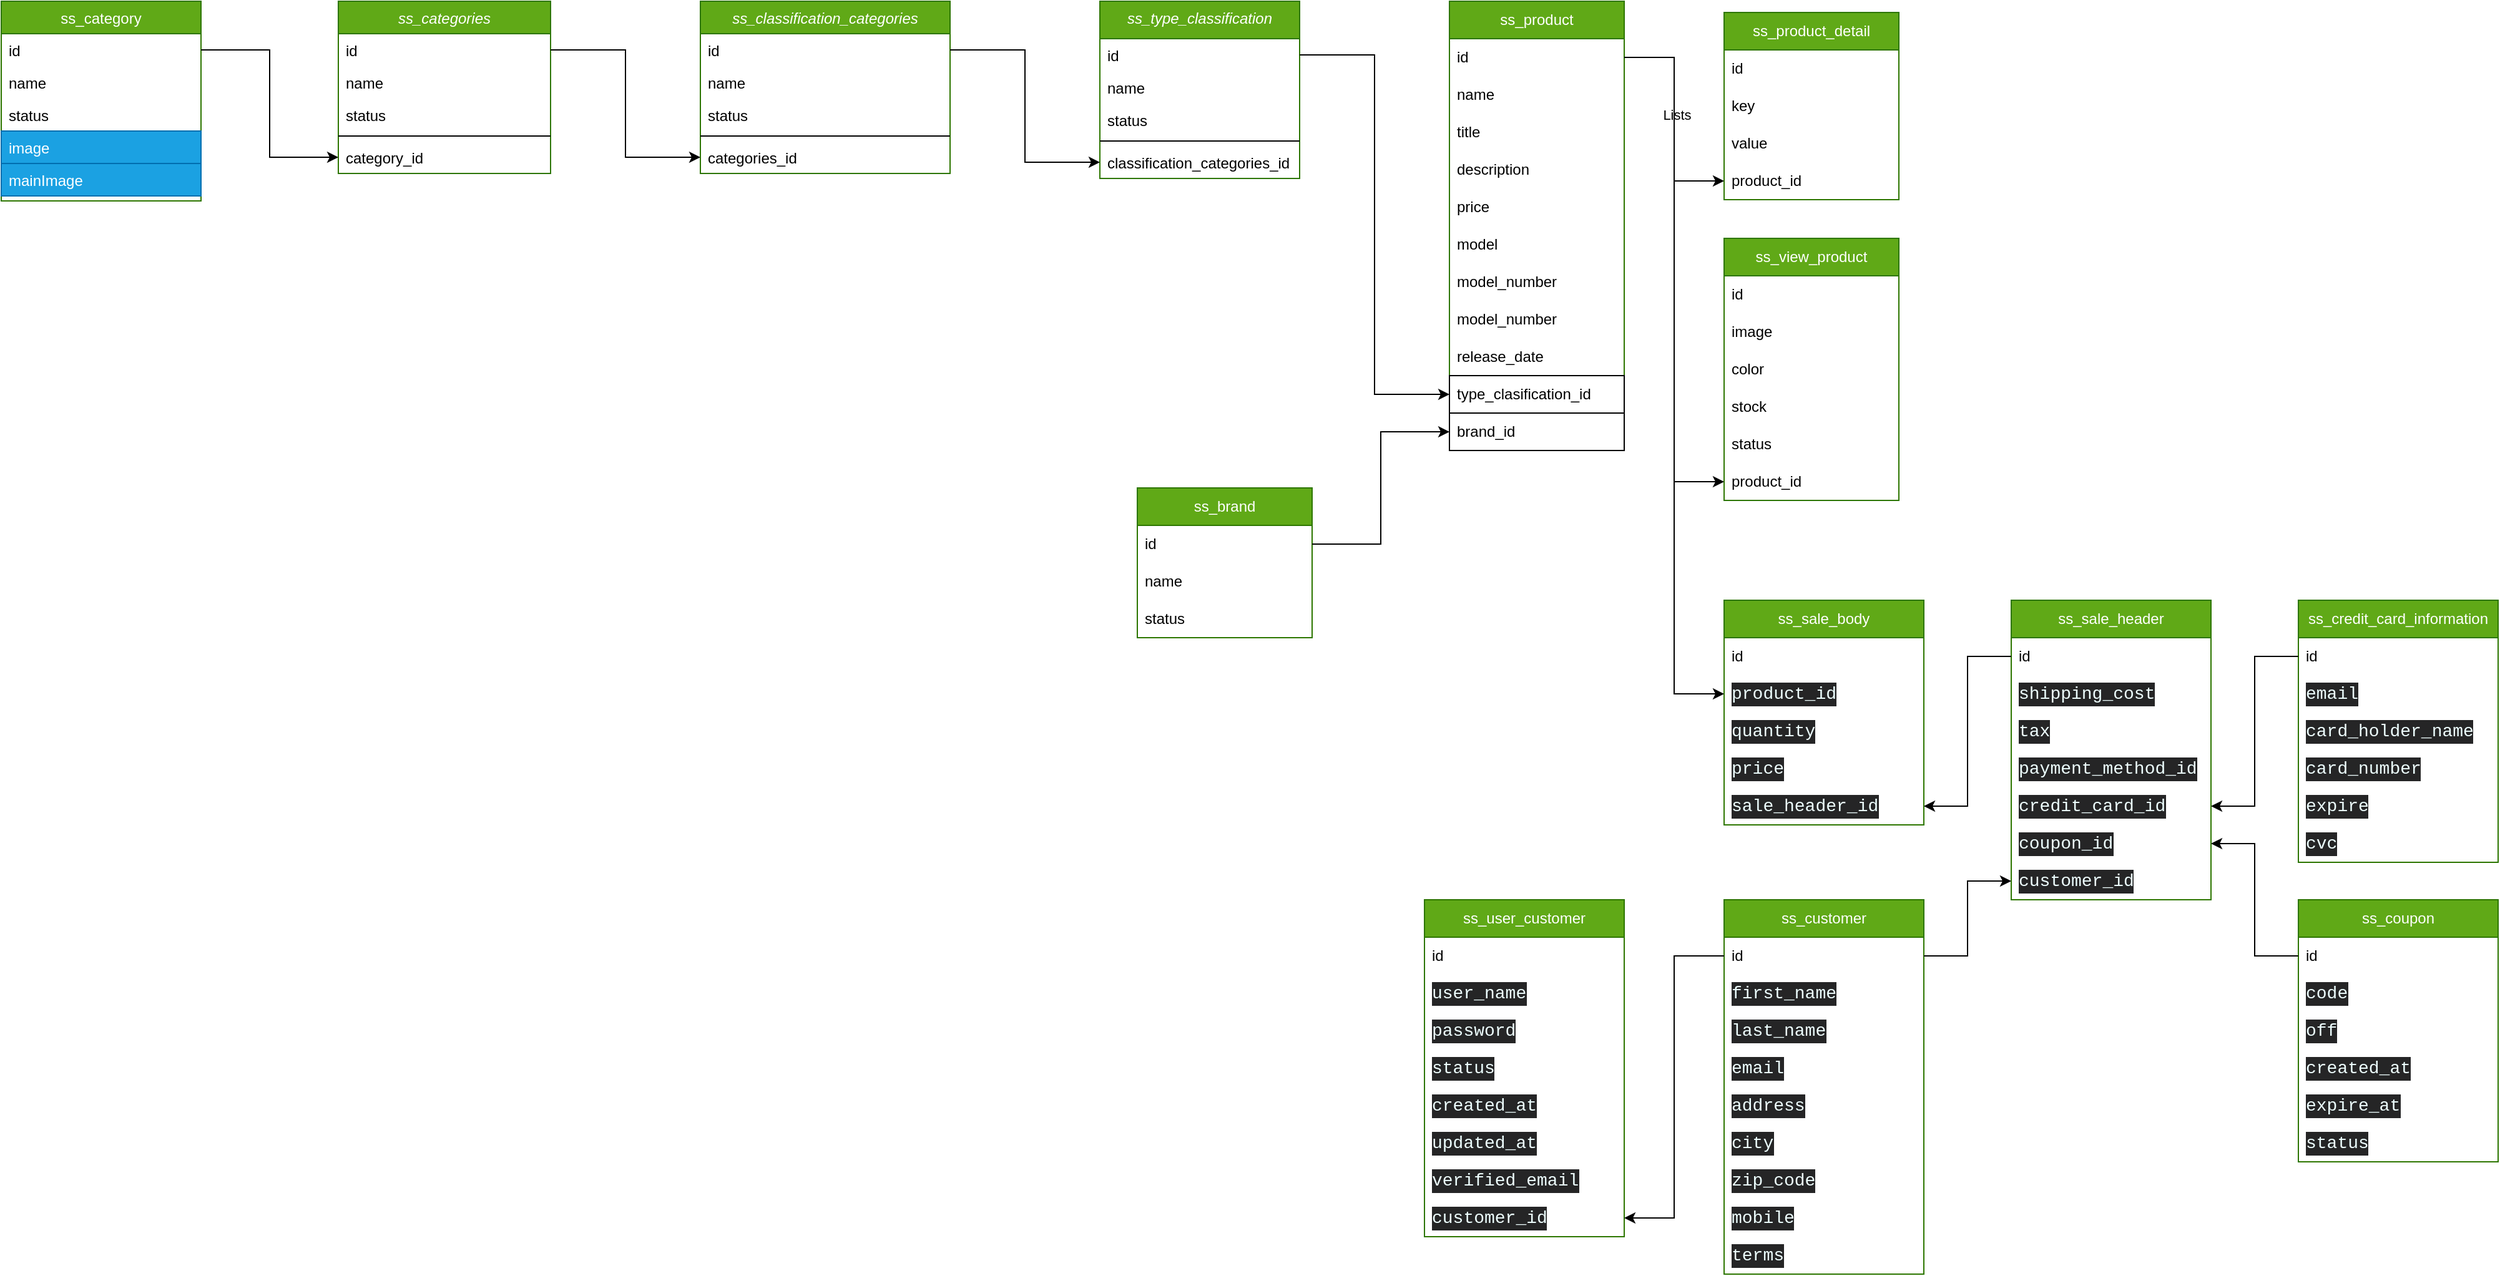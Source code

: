<mxfile version="21.5.0" type="device">
  <diagram id="C5RBs43oDa-KdzZeNtuy" name="Page-1">
    <mxGraphModel dx="1235" dy="751" grid="1" gridSize="10" guides="1" tooltips="1" connect="1" arrows="1" fold="1" page="1" pageScale="1" pageWidth="827" pageHeight="1169" math="0" shadow="0">
      <root>
        <mxCell id="WIyWlLk6GJQsqaUBKTNV-0" />
        <mxCell id="WIyWlLk6GJQsqaUBKTNV-1" parent="WIyWlLk6GJQsqaUBKTNV-0" />
        <mxCell id="zkfFHV4jXpPFQw0GAbJ--0" value="ss_classification_categories" style="swimlane;fontStyle=2;align=center;verticalAlign=top;childLayout=stackLayout;horizontal=1;startSize=26;horizontalStack=0;resizeParent=1;resizeLast=0;collapsible=1;marginBottom=0;rounded=0;shadow=0;strokeWidth=1;movable=1;resizable=1;rotatable=1;deletable=1;editable=1;locked=0;connectable=1;fillColor=#60a917;fontColor=#ffffff;strokeColor=#2D7600;" parent="WIyWlLk6GJQsqaUBKTNV-1" vertex="1">
          <mxGeometry x="560" y="40" width="200" height="138" as="geometry">
            <mxRectangle x="230" y="140" width="160" height="26" as="alternateBounds" />
          </mxGeometry>
        </mxCell>
        <mxCell id="zkfFHV4jXpPFQw0GAbJ--1" value="id " style="text;align=left;verticalAlign=top;spacingLeft=4;spacingRight=4;overflow=hidden;rotatable=0;points=[[0,0.5],[1,0.5]];portConstraint=eastwest;" parent="zkfFHV4jXpPFQw0GAbJ--0" vertex="1">
          <mxGeometry y="26" width="200" height="26" as="geometry" />
        </mxCell>
        <mxCell id="zkfFHV4jXpPFQw0GAbJ--2" value="name " style="text;align=left;verticalAlign=top;spacingLeft=4;spacingRight=4;overflow=hidden;rotatable=0;points=[[0,0.5],[1,0.5]];portConstraint=eastwest;rounded=0;shadow=0;html=0;" parent="zkfFHV4jXpPFQw0GAbJ--0" vertex="1">
          <mxGeometry y="52" width="200" height="26" as="geometry" />
        </mxCell>
        <mxCell id="zkfFHV4jXpPFQw0GAbJ--3" value="status" style="text;align=left;verticalAlign=top;spacingLeft=4;spacingRight=4;overflow=hidden;rotatable=0;points=[[0,0.5],[1,0.5]];portConstraint=eastwest;rounded=0;shadow=0;html=0;" parent="zkfFHV4jXpPFQw0GAbJ--0" vertex="1">
          <mxGeometry y="78" width="200" height="26" as="geometry" />
        </mxCell>
        <mxCell id="zkfFHV4jXpPFQw0GAbJ--4" value="" style="line;html=1;strokeWidth=1;align=left;verticalAlign=middle;spacingTop=-1;spacingLeft=3;spacingRight=3;rotatable=0;labelPosition=right;points=[];portConstraint=eastwest;" parent="zkfFHV4jXpPFQw0GAbJ--0" vertex="1">
          <mxGeometry y="104" width="200" height="8" as="geometry" />
        </mxCell>
        <mxCell id="zkfFHV4jXpPFQw0GAbJ--5" value="categories_id" style="text;align=left;verticalAlign=top;spacingLeft=4;spacingRight=4;overflow=hidden;rotatable=0;points=[[0,0.5],[1,0.5]];portConstraint=eastwest;" parent="zkfFHV4jXpPFQw0GAbJ--0" vertex="1">
          <mxGeometry y="112" width="200" height="26" as="geometry" />
        </mxCell>
        <mxCell id="zkfFHV4jXpPFQw0GAbJ--6" value="ss_category" style="swimlane;fontStyle=0;align=center;verticalAlign=top;childLayout=stackLayout;horizontal=1;startSize=26;horizontalStack=0;resizeParent=1;resizeLast=0;collapsible=1;marginBottom=0;rounded=0;shadow=0;strokeWidth=1;movable=1;resizable=1;rotatable=1;deletable=1;editable=1;locked=0;connectable=1;fillColor=#60a917;fontColor=#ffffff;strokeColor=#2D7600;" parent="WIyWlLk6GJQsqaUBKTNV-1" vertex="1">
          <mxGeometry y="40" width="160" height="160" as="geometry">
            <mxRectangle x="40" y="100" width="160" height="26" as="alternateBounds" />
          </mxGeometry>
        </mxCell>
        <mxCell id="zkfFHV4jXpPFQw0GAbJ--7" value="id   " style="text;align=left;verticalAlign=top;spacingLeft=4;spacingRight=4;overflow=hidden;rotatable=0;points=[[0,0.5],[1,0.5]];portConstraint=eastwest;" parent="zkfFHV4jXpPFQw0GAbJ--6" vertex="1">
          <mxGeometry y="26" width="160" height="26" as="geometry" />
        </mxCell>
        <mxCell id="zkfFHV4jXpPFQw0GAbJ--8" value="name" style="text;align=left;verticalAlign=top;spacingLeft=4;spacingRight=4;overflow=hidden;rotatable=0;points=[[0,0.5],[1,0.5]];portConstraint=eastwest;rounded=0;shadow=0;html=0;" parent="zkfFHV4jXpPFQw0GAbJ--6" vertex="1">
          <mxGeometry y="52" width="160" height="26" as="geometry" />
        </mxCell>
        <mxCell id="GKBCnYw81WYLCcKwIGQ3-13" value="status" style="text;align=left;verticalAlign=top;spacingLeft=4;spacingRight=4;overflow=hidden;rotatable=0;points=[[0,0.5],[1,0.5]];portConstraint=eastwest;" parent="zkfFHV4jXpPFQw0GAbJ--6" vertex="1">
          <mxGeometry y="78" width="160" height="26" as="geometry" />
        </mxCell>
        <mxCell id="GKBCnYw81WYLCcKwIGQ3-12" value="image   " style="text;align=left;verticalAlign=top;spacingLeft=4;spacingRight=4;overflow=hidden;rotatable=0;points=[[0,0.5],[1,0.5]];portConstraint=eastwest;fillColor=#1ba1e2;fontColor=#ffffff;strokeColor=#006EAF;" parent="zkfFHV4jXpPFQw0GAbJ--6" vertex="1">
          <mxGeometry y="104" width="160" height="26" as="geometry" />
        </mxCell>
        <mxCell id="GKBCnYw81WYLCcKwIGQ3-11" value="mainImage" style="text;align=left;verticalAlign=top;spacingLeft=4;spacingRight=4;overflow=hidden;rotatable=0;points=[[0,0.5],[1,0.5]];portConstraint=eastwest;fillColor=#1ba1e2;fontColor=#ffffff;strokeColor=#006EAF;" parent="zkfFHV4jXpPFQw0GAbJ--6" vertex="1">
          <mxGeometry y="130" width="160" height="26" as="geometry" />
        </mxCell>
        <mxCell id="GKBCnYw81WYLCcKwIGQ3-21" value="ss_brand" style="swimlane;fontStyle=0;childLayout=stackLayout;horizontal=1;startSize=30;horizontalStack=0;resizeParent=1;resizeParentMax=0;resizeLast=0;collapsible=1;marginBottom=0;whiteSpace=wrap;html=1;movable=1;resizable=1;rotatable=1;deletable=1;editable=1;locked=0;connectable=1;fillColor=#60a917;fontColor=#ffffff;strokeColor=#2D7600;" parent="WIyWlLk6GJQsqaUBKTNV-1" vertex="1">
          <mxGeometry x="910" y="430" width="140" height="120" as="geometry" />
        </mxCell>
        <mxCell id="GKBCnYw81WYLCcKwIGQ3-22" value="id" style="text;strokeColor=none;fillColor=none;align=left;verticalAlign=middle;spacingLeft=4;spacingRight=4;overflow=hidden;points=[[0,0.5],[1,0.5]];portConstraint=eastwest;rotatable=0;whiteSpace=wrap;html=1;" parent="GKBCnYw81WYLCcKwIGQ3-21" vertex="1">
          <mxGeometry y="30" width="140" height="30" as="geometry" />
        </mxCell>
        <mxCell id="GKBCnYw81WYLCcKwIGQ3-23" value="name" style="text;strokeColor=none;fillColor=none;align=left;verticalAlign=middle;spacingLeft=4;spacingRight=4;overflow=hidden;points=[[0,0.5],[1,0.5]];portConstraint=eastwest;rotatable=0;whiteSpace=wrap;html=1;" parent="GKBCnYw81WYLCcKwIGQ3-21" vertex="1">
          <mxGeometry y="60" width="140" height="30" as="geometry" />
        </mxCell>
        <mxCell id="GKBCnYw81WYLCcKwIGQ3-24" value="status" style="text;strokeColor=none;fillColor=none;align=left;verticalAlign=middle;spacingLeft=4;spacingRight=4;overflow=hidden;points=[[0,0.5],[1,0.5]];portConstraint=eastwest;rotatable=0;whiteSpace=wrap;html=1;" parent="GKBCnYw81WYLCcKwIGQ3-21" vertex="1">
          <mxGeometry y="90" width="140" height="30" as="geometry" />
        </mxCell>
        <mxCell id="GKBCnYw81WYLCcKwIGQ3-27" value="ss_categories" style="swimlane;fontStyle=2;align=center;verticalAlign=top;childLayout=stackLayout;horizontal=1;startSize=26;horizontalStack=0;resizeParent=1;resizeLast=0;collapsible=1;marginBottom=0;rounded=0;shadow=0;strokeWidth=1;movable=1;resizable=1;rotatable=1;deletable=1;editable=1;locked=0;connectable=1;fillColor=#60a917;fontColor=#ffffff;strokeColor=#2D7600;" parent="WIyWlLk6GJQsqaUBKTNV-1" vertex="1">
          <mxGeometry x="270" y="40" width="170" height="138" as="geometry">
            <mxRectangle x="230" y="140" width="160" height="26" as="alternateBounds" />
          </mxGeometry>
        </mxCell>
        <mxCell id="GKBCnYw81WYLCcKwIGQ3-28" value="id " style="text;align=left;verticalAlign=top;spacingLeft=4;spacingRight=4;overflow=hidden;rotatable=0;points=[[0,0.5],[1,0.5]];portConstraint=eastwest;" parent="GKBCnYw81WYLCcKwIGQ3-27" vertex="1">
          <mxGeometry y="26" width="170" height="26" as="geometry" />
        </mxCell>
        <mxCell id="GKBCnYw81WYLCcKwIGQ3-29" value="name " style="text;align=left;verticalAlign=top;spacingLeft=4;spacingRight=4;overflow=hidden;rotatable=0;points=[[0,0.5],[1,0.5]];portConstraint=eastwest;rounded=0;shadow=0;html=0;" parent="GKBCnYw81WYLCcKwIGQ3-27" vertex="1">
          <mxGeometry y="52" width="170" height="26" as="geometry" />
        </mxCell>
        <mxCell id="GKBCnYw81WYLCcKwIGQ3-30" value="status" style="text;align=left;verticalAlign=top;spacingLeft=4;spacingRight=4;overflow=hidden;rotatable=0;points=[[0,0.5],[1,0.5]];portConstraint=eastwest;rounded=0;shadow=0;html=0;" parent="GKBCnYw81WYLCcKwIGQ3-27" vertex="1">
          <mxGeometry y="78" width="170" height="26" as="geometry" />
        </mxCell>
        <mxCell id="GKBCnYw81WYLCcKwIGQ3-31" value="" style="line;html=1;strokeWidth=1;align=left;verticalAlign=middle;spacingTop=-1;spacingLeft=3;spacingRight=3;rotatable=0;labelPosition=right;points=[];portConstraint=eastwest;" parent="GKBCnYw81WYLCcKwIGQ3-27" vertex="1">
          <mxGeometry y="104" width="170" height="8" as="geometry" />
        </mxCell>
        <mxCell id="GKBCnYw81WYLCcKwIGQ3-32" value="category_id" style="text;align=left;verticalAlign=top;spacingLeft=4;spacingRight=4;overflow=hidden;rotatable=0;points=[[0,0.5],[1,0.5]];portConstraint=eastwest;" parent="GKBCnYw81WYLCcKwIGQ3-27" vertex="1">
          <mxGeometry y="112" width="170" height="26" as="geometry" />
        </mxCell>
        <mxCell id="GKBCnYw81WYLCcKwIGQ3-34" value="ss_type_classification" style="swimlane;fontStyle=2;align=center;verticalAlign=top;childLayout=stackLayout;horizontal=1;startSize=30;horizontalStack=0;resizeParent=1;resizeLast=0;collapsible=1;marginBottom=0;rounded=0;shadow=0;strokeWidth=1;movable=1;resizable=1;rotatable=1;deletable=1;editable=1;locked=0;connectable=1;fillColor=#60a917;fontColor=#ffffff;strokeColor=#2D7600;" parent="WIyWlLk6GJQsqaUBKTNV-1" vertex="1">
          <mxGeometry x="880" y="40" width="160" height="142" as="geometry">
            <mxRectangle x="230" y="140" width="160" height="26" as="alternateBounds" />
          </mxGeometry>
        </mxCell>
        <mxCell id="GKBCnYw81WYLCcKwIGQ3-35" value="id " style="text;align=left;verticalAlign=top;spacingLeft=4;spacingRight=4;overflow=hidden;rotatable=0;points=[[0,0.5],[1,0.5]];portConstraint=eastwest;" parent="GKBCnYw81WYLCcKwIGQ3-34" vertex="1">
          <mxGeometry y="30" width="160" height="26" as="geometry" />
        </mxCell>
        <mxCell id="GKBCnYw81WYLCcKwIGQ3-36" value="name " style="text;align=left;verticalAlign=top;spacingLeft=4;spacingRight=4;overflow=hidden;rotatable=0;points=[[0,0.5],[1,0.5]];portConstraint=eastwest;rounded=0;shadow=0;html=0;" parent="GKBCnYw81WYLCcKwIGQ3-34" vertex="1">
          <mxGeometry y="56" width="160" height="26" as="geometry" />
        </mxCell>
        <mxCell id="GKBCnYw81WYLCcKwIGQ3-37" value="status" style="text;align=left;verticalAlign=top;spacingLeft=4;spacingRight=4;overflow=hidden;rotatable=0;points=[[0,0.5],[1,0.5]];portConstraint=eastwest;rounded=0;shadow=0;html=0;" parent="GKBCnYw81WYLCcKwIGQ3-34" vertex="1">
          <mxGeometry y="82" width="160" height="26" as="geometry" />
        </mxCell>
        <mxCell id="GKBCnYw81WYLCcKwIGQ3-38" value="" style="line;html=1;strokeWidth=1;align=left;verticalAlign=middle;spacingTop=-1;spacingLeft=3;spacingRight=3;rotatable=0;labelPosition=right;points=[];portConstraint=eastwest;" parent="GKBCnYw81WYLCcKwIGQ3-34" vertex="1">
          <mxGeometry y="108" width="160" height="8" as="geometry" />
        </mxCell>
        <mxCell id="GKBCnYw81WYLCcKwIGQ3-39" value="classification_categories_id" style="text;align=left;verticalAlign=top;spacingLeft=4;spacingRight=4;overflow=hidden;rotatable=0;points=[[0,0.5],[1,0.5]];portConstraint=eastwest;" parent="GKBCnYw81WYLCcKwIGQ3-34" vertex="1">
          <mxGeometry y="116" width="160" height="26" as="geometry" />
        </mxCell>
        <mxCell id="GKBCnYw81WYLCcKwIGQ3-48" value="ss_product" style="swimlane;fontStyle=0;childLayout=stackLayout;horizontal=1;startSize=30;horizontalStack=0;resizeParent=1;resizeParentMax=0;resizeLast=0;collapsible=1;marginBottom=0;whiteSpace=wrap;html=1;fillColor=#60a917;fontColor=#ffffff;strokeColor=#2D7600;" parent="WIyWlLk6GJQsqaUBKTNV-1" vertex="1">
          <mxGeometry x="1160" y="40" width="140" height="360" as="geometry" />
        </mxCell>
        <mxCell id="GKBCnYw81WYLCcKwIGQ3-49" value="id" style="text;strokeColor=none;fillColor=none;align=left;verticalAlign=middle;spacingLeft=4;spacingRight=4;overflow=hidden;points=[[0,0.5],[1,0.5]];portConstraint=eastwest;rotatable=0;whiteSpace=wrap;html=1;" parent="GKBCnYw81WYLCcKwIGQ3-48" vertex="1">
          <mxGeometry y="30" width="140" height="30" as="geometry" />
        </mxCell>
        <mxCell id="GKBCnYw81WYLCcKwIGQ3-50" value="name" style="text;strokeColor=none;fillColor=none;align=left;verticalAlign=middle;spacingLeft=4;spacingRight=4;overflow=hidden;points=[[0,0.5],[1,0.5]];portConstraint=eastwest;rotatable=0;whiteSpace=wrap;html=1;" parent="GKBCnYw81WYLCcKwIGQ3-48" vertex="1">
          <mxGeometry y="60" width="140" height="30" as="geometry" />
        </mxCell>
        <mxCell id="GKBCnYw81WYLCcKwIGQ3-51" value="title" style="text;strokeColor=none;fillColor=none;align=left;verticalAlign=middle;spacingLeft=4;spacingRight=4;overflow=hidden;points=[[0,0.5],[1,0.5]];portConstraint=eastwest;rotatable=0;whiteSpace=wrap;html=1;" parent="GKBCnYw81WYLCcKwIGQ3-48" vertex="1">
          <mxGeometry y="90" width="140" height="30" as="geometry" />
        </mxCell>
        <mxCell id="GKBCnYw81WYLCcKwIGQ3-76" value="description" style="text;strokeColor=none;fillColor=none;align=left;verticalAlign=middle;spacingLeft=4;spacingRight=4;overflow=hidden;points=[[0,0.5],[1,0.5]];portConstraint=eastwest;rotatable=0;whiteSpace=wrap;html=1;" parent="GKBCnYw81WYLCcKwIGQ3-48" vertex="1">
          <mxGeometry y="120" width="140" height="30" as="geometry" />
        </mxCell>
        <mxCell id="GKBCnYw81WYLCcKwIGQ3-75" value="price" style="text;strokeColor=none;fillColor=none;align=left;verticalAlign=middle;spacingLeft=4;spacingRight=4;overflow=hidden;points=[[0,0.5],[1,0.5]];portConstraint=eastwest;rotatable=0;whiteSpace=wrap;html=1;" parent="GKBCnYw81WYLCcKwIGQ3-48" vertex="1">
          <mxGeometry y="150" width="140" height="30" as="geometry" />
        </mxCell>
        <mxCell id="GKBCnYw81WYLCcKwIGQ3-73" value="model" style="text;strokeColor=none;fillColor=none;align=left;verticalAlign=middle;spacingLeft=4;spacingRight=4;overflow=hidden;points=[[0,0.5],[1,0.5]];portConstraint=eastwest;rotatable=0;whiteSpace=wrap;html=1;" parent="GKBCnYw81WYLCcKwIGQ3-48" vertex="1">
          <mxGeometry y="180" width="140" height="30" as="geometry" />
        </mxCell>
        <mxCell id="GKBCnYw81WYLCcKwIGQ3-78" value="model_number" style="text;strokeColor=none;fillColor=none;align=left;verticalAlign=middle;spacingLeft=4;spacingRight=4;overflow=hidden;points=[[0,0.5],[1,0.5]];portConstraint=eastwest;rotatable=0;whiteSpace=wrap;html=1;" parent="GKBCnYw81WYLCcKwIGQ3-48" vertex="1">
          <mxGeometry y="210" width="140" height="30" as="geometry" />
        </mxCell>
        <mxCell id="GKBCnYw81WYLCcKwIGQ3-80" value="model_number" style="text;strokeColor=none;fillColor=none;align=left;verticalAlign=middle;spacingLeft=4;spacingRight=4;overflow=hidden;points=[[0,0.5],[1,0.5]];portConstraint=eastwest;rotatable=0;whiteSpace=wrap;html=1;" parent="GKBCnYw81WYLCcKwIGQ3-48" vertex="1">
          <mxGeometry y="240" width="140" height="30" as="geometry" />
        </mxCell>
        <mxCell id="GKBCnYw81WYLCcKwIGQ3-77" value="release_date" style="text;strokeColor=none;fillColor=none;align=left;verticalAlign=middle;spacingLeft=4;spacingRight=4;overflow=hidden;points=[[0,0.5],[1,0.5]];portConstraint=eastwest;rotatable=0;whiteSpace=wrap;html=1;" parent="GKBCnYw81WYLCcKwIGQ3-48" vertex="1">
          <mxGeometry y="270" width="140" height="30" as="geometry" />
        </mxCell>
        <mxCell id="GKBCnYw81WYLCcKwIGQ3-55" value="type_clasification_id" style="text;strokeColor=default;fillColor=default;align=left;verticalAlign=middle;spacingLeft=4;spacingRight=4;overflow=hidden;points=[[0,0.5],[1,0.5]];portConstraint=eastwest;rotatable=0;whiteSpace=wrap;html=1;" parent="GKBCnYw81WYLCcKwIGQ3-48" vertex="1">
          <mxGeometry y="300" width="140" height="30" as="geometry" />
        </mxCell>
        <mxCell id="GKBCnYw81WYLCcKwIGQ3-71" value="brand_id" style="text;strokeColor=default;fillColor=default;align=left;verticalAlign=middle;spacingLeft=4;spacingRight=4;overflow=hidden;points=[[0,0.5],[1,0.5]];portConstraint=eastwest;rotatable=0;whiteSpace=wrap;html=1;" parent="GKBCnYw81WYLCcKwIGQ3-48" vertex="1">
          <mxGeometry y="330" width="140" height="30" as="geometry" />
        </mxCell>
        <mxCell id="GKBCnYw81WYLCcKwIGQ3-61" style="edgeStyle=orthogonalEdgeStyle;rounded=0;orthogonalLoop=1;jettySize=auto;html=1;entryX=0;entryY=0.5;entryDx=0;entryDy=0;" parent="WIyWlLk6GJQsqaUBKTNV-1" source="GKBCnYw81WYLCcKwIGQ3-22" target="GKBCnYw81WYLCcKwIGQ3-71" edge="1">
          <mxGeometry relative="1" as="geometry" />
        </mxCell>
        <mxCell id="GKBCnYw81WYLCcKwIGQ3-66" style="edgeStyle=orthogonalEdgeStyle;rounded=0;orthogonalLoop=1;jettySize=auto;html=1;entryX=0;entryY=0.5;entryDx=0;entryDy=0;" parent="WIyWlLk6GJQsqaUBKTNV-1" source="zkfFHV4jXpPFQw0GAbJ--7" target="GKBCnYw81WYLCcKwIGQ3-32" edge="1">
          <mxGeometry relative="1" as="geometry" />
        </mxCell>
        <mxCell id="GKBCnYw81WYLCcKwIGQ3-67" style="edgeStyle=orthogonalEdgeStyle;rounded=0;orthogonalLoop=1;jettySize=auto;html=1;entryX=0;entryY=0.5;entryDx=0;entryDy=0;" parent="WIyWlLk6GJQsqaUBKTNV-1" source="GKBCnYw81WYLCcKwIGQ3-28" target="zkfFHV4jXpPFQw0GAbJ--5" edge="1">
          <mxGeometry relative="1" as="geometry" />
        </mxCell>
        <mxCell id="GKBCnYw81WYLCcKwIGQ3-68" style="edgeStyle=orthogonalEdgeStyle;rounded=0;orthogonalLoop=1;jettySize=auto;html=1;entryX=0;entryY=0.5;entryDx=0;entryDy=0;" parent="WIyWlLk6GJQsqaUBKTNV-1" source="zkfFHV4jXpPFQw0GAbJ--1" target="GKBCnYw81WYLCcKwIGQ3-39" edge="1">
          <mxGeometry relative="1" as="geometry" />
        </mxCell>
        <mxCell id="GKBCnYw81WYLCcKwIGQ3-72" style="edgeStyle=orthogonalEdgeStyle;rounded=0;orthogonalLoop=1;jettySize=auto;html=1;entryX=0;entryY=0.5;entryDx=0;entryDy=0;" parent="WIyWlLk6GJQsqaUBKTNV-1" source="GKBCnYw81WYLCcKwIGQ3-35" target="GKBCnYw81WYLCcKwIGQ3-55" edge="1">
          <mxGeometry relative="1" as="geometry" />
        </mxCell>
        <mxCell id="GKBCnYw81WYLCcKwIGQ3-81" value="ss_product_detail" style="swimlane;fontStyle=0;childLayout=stackLayout;horizontal=1;startSize=30;horizontalStack=0;resizeParent=1;resizeParentMax=0;resizeLast=0;collapsible=1;marginBottom=0;whiteSpace=wrap;html=1;fillColor=#60a917;fontColor=#ffffff;strokeColor=#2D7600;" parent="WIyWlLk6GJQsqaUBKTNV-1" vertex="1">
          <mxGeometry x="1380" y="49" width="140" height="150" as="geometry" />
        </mxCell>
        <mxCell id="GKBCnYw81WYLCcKwIGQ3-82" value="id" style="text;strokeColor=none;fillColor=none;align=left;verticalAlign=middle;spacingLeft=4;spacingRight=4;overflow=hidden;points=[[0,0.5],[1,0.5]];portConstraint=eastwest;rotatable=0;whiteSpace=wrap;html=1;" parent="GKBCnYw81WYLCcKwIGQ3-81" vertex="1">
          <mxGeometry y="30" width="140" height="30" as="geometry" />
        </mxCell>
        <mxCell id="GKBCnYw81WYLCcKwIGQ3-83" value="key" style="text;strokeColor=none;fillColor=none;align=left;verticalAlign=middle;spacingLeft=4;spacingRight=4;overflow=hidden;points=[[0,0.5],[1,0.5]];portConstraint=eastwest;rotatable=0;whiteSpace=wrap;html=1;" parent="GKBCnYw81WYLCcKwIGQ3-81" vertex="1">
          <mxGeometry y="60" width="140" height="30" as="geometry" />
        </mxCell>
        <mxCell id="GKBCnYw81WYLCcKwIGQ3-84" value="value" style="text;strokeColor=none;fillColor=none;align=left;verticalAlign=middle;spacingLeft=4;spacingRight=4;overflow=hidden;points=[[0,0.5],[1,0.5]];portConstraint=eastwest;rotatable=0;whiteSpace=wrap;html=1;" parent="GKBCnYw81WYLCcKwIGQ3-81" vertex="1">
          <mxGeometry y="90" width="140" height="30" as="geometry" />
        </mxCell>
        <mxCell id="OetcU3bre-zxgMSMtQLv-2" value="product_id" style="text;strokeColor=none;fillColor=none;align=left;verticalAlign=middle;spacingLeft=4;spacingRight=4;overflow=hidden;points=[[0,0.5],[1,0.5]];portConstraint=eastwest;rotatable=0;whiteSpace=wrap;html=1;" vertex="1" parent="GKBCnYw81WYLCcKwIGQ3-81">
          <mxGeometry y="120" width="140" height="30" as="geometry" />
        </mxCell>
        <mxCell id="2JwuXia8kEFYVl8VDRev-0" value="ss_view_product" style="swimlane;fontStyle=0;childLayout=stackLayout;horizontal=1;startSize=30;horizontalStack=0;resizeParent=1;resizeParentMax=0;resizeLast=0;collapsible=1;marginBottom=0;whiteSpace=wrap;html=1;fillColor=#60a917;fontColor=#ffffff;strokeColor=#2D7600;" parent="WIyWlLk6GJQsqaUBKTNV-1" vertex="1">
          <mxGeometry x="1380" y="230" width="140" height="210" as="geometry" />
        </mxCell>
        <mxCell id="2JwuXia8kEFYVl8VDRev-1" value="id" style="text;strokeColor=none;fillColor=none;align=left;verticalAlign=middle;spacingLeft=4;spacingRight=4;overflow=hidden;points=[[0,0.5],[1,0.5]];portConstraint=eastwest;rotatable=0;whiteSpace=wrap;html=1;" parent="2JwuXia8kEFYVl8VDRev-0" vertex="1">
          <mxGeometry y="30" width="140" height="30" as="geometry" />
        </mxCell>
        <mxCell id="2JwuXia8kEFYVl8VDRev-2" value="image" style="text;strokeColor=none;fillColor=none;align=left;verticalAlign=middle;spacingLeft=4;spacingRight=4;overflow=hidden;points=[[0,0.5],[1,0.5]];portConstraint=eastwest;rotatable=0;whiteSpace=wrap;html=1;" parent="2JwuXia8kEFYVl8VDRev-0" vertex="1">
          <mxGeometry y="60" width="140" height="30" as="geometry" />
        </mxCell>
        <mxCell id="2JwuXia8kEFYVl8VDRev-4" value="color" style="text;strokeColor=none;fillColor=none;align=left;verticalAlign=middle;spacingLeft=4;spacingRight=4;overflow=hidden;points=[[0,0.5],[1,0.5]];portConstraint=eastwest;rotatable=0;whiteSpace=wrap;html=1;" parent="2JwuXia8kEFYVl8VDRev-0" vertex="1">
          <mxGeometry y="90" width="140" height="30" as="geometry" />
        </mxCell>
        <mxCell id="c4fRzlEwoCJ40YDRcCSy-0" value="stock" style="text;strokeColor=none;fillColor=none;align=left;verticalAlign=middle;spacingLeft=4;spacingRight=4;overflow=hidden;points=[[0,0.5],[1,0.5]];portConstraint=eastwest;rotatable=0;whiteSpace=wrap;html=1;" parent="2JwuXia8kEFYVl8VDRev-0" vertex="1">
          <mxGeometry y="120" width="140" height="30" as="geometry" />
        </mxCell>
        <mxCell id="OetcU3bre-zxgMSMtQLv-1" value="status" style="text;strokeColor=none;fillColor=none;align=left;verticalAlign=middle;spacingLeft=4;spacingRight=4;overflow=hidden;points=[[0,0.5],[1,0.5]];portConstraint=eastwest;rotatable=0;whiteSpace=wrap;html=1;" vertex="1" parent="2JwuXia8kEFYVl8VDRev-0">
          <mxGeometry y="150" width="140" height="30" as="geometry" />
        </mxCell>
        <mxCell id="2JwuXia8kEFYVl8VDRev-3" value="product_id" style="text;strokeColor=none;fillColor=none;align=left;verticalAlign=middle;spacingLeft=4;spacingRight=4;overflow=hidden;points=[[0,0.5],[1,0.5]];portConstraint=eastwest;rotatable=0;whiteSpace=wrap;html=1;" parent="2JwuXia8kEFYVl8VDRev-0" vertex="1">
          <mxGeometry y="180" width="140" height="30" as="geometry" />
        </mxCell>
        <mxCell id="OetcU3bre-zxgMSMtQLv-4" style="edgeStyle=orthogonalEdgeStyle;rounded=0;orthogonalLoop=1;jettySize=auto;html=1;entryX=0;entryY=0.5;entryDx=0;entryDy=0;" edge="1" parent="WIyWlLk6GJQsqaUBKTNV-1" source="GKBCnYw81WYLCcKwIGQ3-49" target="OetcU3bre-zxgMSMtQLv-2">
          <mxGeometry relative="1" as="geometry" />
        </mxCell>
        <mxCell id="OetcU3bre-zxgMSMtQLv-5" style="edgeStyle=orthogonalEdgeStyle;rounded=0;orthogonalLoop=1;jettySize=auto;html=1;entryX=0;entryY=0.5;entryDx=0;entryDy=0;" edge="1" parent="WIyWlLk6GJQsqaUBKTNV-1" source="GKBCnYw81WYLCcKwIGQ3-49" target="2JwuXia8kEFYVl8VDRev-3">
          <mxGeometry relative="1" as="geometry" />
        </mxCell>
        <mxCell id="OetcU3bre-zxgMSMtQLv-7" value="Lists" style="edgeLabel;html=1;align=center;verticalAlign=middle;resizable=0;points=[];" vertex="1" connectable="0" parent="OetcU3bre-zxgMSMtQLv-5">
          <mxGeometry x="-0.592" y="2" relative="1" as="geometry">
            <mxPoint as="offset" />
          </mxGeometry>
        </mxCell>
        <mxCell id="OetcU3bre-zxgMSMtQLv-8" value="ss_credit_card_information&lt;br&gt;" style="swimlane;fontStyle=0;childLayout=stackLayout;horizontal=1;startSize=30;horizontalStack=0;resizeParent=1;resizeParentMax=0;resizeLast=0;collapsible=1;marginBottom=0;whiteSpace=wrap;html=1;fillColor=#60a917;fontColor=#ffffff;strokeColor=#2D7600;" vertex="1" parent="WIyWlLk6GJQsqaUBKTNV-1">
          <mxGeometry x="1840" y="520" width="160" height="210" as="geometry" />
        </mxCell>
        <mxCell id="OetcU3bre-zxgMSMtQLv-9" value="id" style="text;strokeColor=none;fillColor=none;align=left;verticalAlign=middle;spacingLeft=4;spacingRight=4;overflow=hidden;points=[[0,0.5],[1,0.5]];portConstraint=eastwest;rotatable=0;whiteSpace=wrap;html=1;" vertex="1" parent="OetcU3bre-zxgMSMtQLv-8">
          <mxGeometry y="30" width="160" height="30" as="geometry" />
        </mxCell>
        <mxCell id="OetcU3bre-zxgMSMtQLv-10" value="&lt;div style=&quot;color: rgb(238, 255, 255); background-color: rgb(37, 37, 38); font-family: Consolas, &amp;quot;Courier New&amp;quot;, monospace; font-size: 14px; line-height: 19px;&quot;&gt;email&lt;/div&gt;" style="text;strokeColor=none;fillColor=none;align=left;verticalAlign=middle;spacingLeft=4;spacingRight=4;overflow=hidden;points=[[0,0.5],[1,0.5]];portConstraint=eastwest;rotatable=0;whiteSpace=wrap;html=1;" vertex="1" parent="OetcU3bre-zxgMSMtQLv-8">
          <mxGeometry y="60" width="160" height="30" as="geometry" />
        </mxCell>
        <mxCell id="OetcU3bre-zxgMSMtQLv-11" value="&lt;div style=&quot;color: rgb(238, 255, 255); background-color: rgb(37, 37, 38); font-family: Consolas, &amp;quot;Courier New&amp;quot;, monospace; font-size: 14px; line-height: 19px;&quot;&gt;card_holder_name&lt;/div&gt;" style="text;strokeColor=none;fillColor=none;align=left;verticalAlign=middle;spacingLeft=4;spacingRight=4;overflow=hidden;points=[[0,0.5],[1,0.5]];portConstraint=eastwest;rotatable=0;whiteSpace=wrap;html=1;" vertex="1" parent="OetcU3bre-zxgMSMtQLv-8">
          <mxGeometry y="90" width="160" height="30" as="geometry" />
        </mxCell>
        <mxCell id="OetcU3bre-zxgMSMtQLv-12" value="&lt;div style=&quot;color: rgb(238, 255, 255); background-color: rgb(37, 37, 38); font-family: Consolas, &amp;quot;Courier New&amp;quot;, monospace; font-size: 14px; line-height: 19px;&quot;&gt;card_number&lt;/div&gt;" style="text;strokeColor=none;fillColor=none;align=left;verticalAlign=middle;spacingLeft=4;spacingRight=4;overflow=hidden;points=[[0,0.5],[1,0.5]];portConstraint=eastwest;rotatable=0;whiteSpace=wrap;html=1;" vertex="1" parent="OetcU3bre-zxgMSMtQLv-8">
          <mxGeometry y="120" width="160" height="30" as="geometry" />
        </mxCell>
        <mxCell id="OetcU3bre-zxgMSMtQLv-13" value="&lt;div style=&quot;color: rgb(238, 255, 255); background-color: rgb(37, 37, 38); font-family: Consolas, &amp;quot;Courier New&amp;quot;, monospace; font-size: 14px; line-height: 19px;&quot;&gt;expire&lt;/div&gt;" style="text;strokeColor=none;fillColor=none;align=left;verticalAlign=middle;spacingLeft=4;spacingRight=4;overflow=hidden;points=[[0,0.5],[1,0.5]];portConstraint=eastwest;rotatable=0;whiteSpace=wrap;html=1;" vertex="1" parent="OetcU3bre-zxgMSMtQLv-8">
          <mxGeometry y="150" width="160" height="30" as="geometry" />
        </mxCell>
        <mxCell id="OetcU3bre-zxgMSMtQLv-14" value="&lt;div style=&quot;color: rgb(238, 255, 255); background-color: rgb(37, 37, 38); font-family: Consolas, &amp;quot;Courier New&amp;quot;, monospace; font-size: 14px; line-height: 19px;&quot;&gt;cvc&lt;/div&gt;" style="text;strokeColor=none;fillColor=none;align=left;verticalAlign=middle;spacingLeft=4;spacingRight=4;overflow=hidden;points=[[0,0.5],[1,0.5]];portConstraint=eastwest;rotatable=0;whiteSpace=wrap;html=1;" vertex="1" parent="OetcU3bre-zxgMSMtQLv-8">
          <mxGeometry y="180" width="160" height="30" as="geometry" />
        </mxCell>
        <mxCell id="OetcU3bre-zxgMSMtQLv-15" value="ss_customer" style="swimlane;fontStyle=0;childLayout=stackLayout;horizontal=1;startSize=30;horizontalStack=0;resizeParent=1;resizeParentMax=0;resizeLast=0;collapsible=1;marginBottom=0;whiteSpace=wrap;html=1;fillColor=#60a917;fontColor=#ffffff;strokeColor=#2D7600;" vertex="1" parent="WIyWlLk6GJQsqaUBKTNV-1">
          <mxGeometry x="1380" y="760" width="160" height="300" as="geometry" />
        </mxCell>
        <mxCell id="OetcU3bre-zxgMSMtQLv-16" value="id" style="text;strokeColor=none;fillColor=none;align=left;verticalAlign=middle;spacingLeft=4;spacingRight=4;overflow=hidden;points=[[0,0.5],[1,0.5]];portConstraint=eastwest;rotatable=0;whiteSpace=wrap;html=1;" vertex="1" parent="OetcU3bre-zxgMSMtQLv-15">
          <mxGeometry y="30" width="160" height="30" as="geometry" />
        </mxCell>
        <mxCell id="OetcU3bre-zxgMSMtQLv-17" value="&lt;div style=&quot;color: rgb(238, 255, 255); background-color: rgb(37, 37, 38); font-family: Consolas, &amp;quot;Courier New&amp;quot;, monospace; font-size: 14px; line-height: 19px;&quot;&gt;&lt;div style=&quot;line-height: 19px;&quot;&gt;first_name&lt;/div&gt;&lt;/div&gt;" style="text;strokeColor=none;fillColor=none;align=left;verticalAlign=middle;spacingLeft=4;spacingRight=4;overflow=hidden;points=[[0,0.5],[1,0.5]];portConstraint=eastwest;rotatable=0;whiteSpace=wrap;html=1;" vertex="1" parent="OetcU3bre-zxgMSMtQLv-15">
          <mxGeometry y="60" width="160" height="30" as="geometry" />
        </mxCell>
        <mxCell id="OetcU3bre-zxgMSMtQLv-18" value="&lt;div style=&quot;color: rgb(238, 255, 255); background-color: rgb(37, 37, 38); font-family: Consolas, &amp;quot;Courier New&amp;quot;, monospace; font-size: 14px; line-height: 19px;&quot;&gt;&lt;div style=&quot;line-height: 19px;&quot;&gt;last_name&lt;/div&gt;&lt;/div&gt;" style="text;strokeColor=none;fillColor=none;align=left;verticalAlign=middle;spacingLeft=4;spacingRight=4;overflow=hidden;points=[[0,0.5],[1,0.5]];portConstraint=eastwest;rotatable=0;whiteSpace=wrap;html=1;" vertex="1" parent="OetcU3bre-zxgMSMtQLv-15">
          <mxGeometry y="90" width="160" height="30" as="geometry" />
        </mxCell>
        <mxCell id="OetcU3bre-zxgMSMtQLv-64" value="&lt;div style=&quot;color: rgb(238, 255, 255); background-color: rgb(37, 37, 38); font-family: Consolas, &amp;quot;Courier New&amp;quot;, monospace; font-size: 14px; line-height: 19px;&quot;&gt;&lt;div style=&quot;line-height: 19px;&quot;&gt;email&lt;/div&gt;&lt;/div&gt;" style="text;strokeColor=none;fillColor=none;align=left;verticalAlign=middle;spacingLeft=4;spacingRight=4;overflow=hidden;points=[[0,0.5],[1,0.5]];portConstraint=eastwest;rotatable=0;whiteSpace=wrap;html=1;" vertex="1" parent="OetcU3bre-zxgMSMtQLv-15">
          <mxGeometry y="120" width="160" height="30" as="geometry" />
        </mxCell>
        <mxCell id="OetcU3bre-zxgMSMtQLv-19" value="&lt;div style=&quot;color: rgb(238, 255, 255); background-color: rgb(37, 37, 38); font-family: Consolas, &amp;quot;Courier New&amp;quot;, monospace; font-size: 14px; line-height: 19px;&quot;&gt;&lt;div style=&quot;line-height: 19px;&quot;&gt;address&lt;/div&gt;&lt;/div&gt;" style="text;strokeColor=none;fillColor=none;align=left;verticalAlign=middle;spacingLeft=4;spacingRight=4;overflow=hidden;points=[[0,0.5],[1,0.5]];portConstraint=eastwest;rotatable=0;whiteSpace=wrap;html=1;" vertex="1" parent="OetcU3bre-zxgMSMtQLv-15">
          <mxGeometry y="150" width="160" height="30" as="geometry" />
        </mxCell>
        <mxCell id="OetcU3bre-zxgMSMtQLv-20" value="&lt;div style=&quot;color: rgb(238, 255, 255); background-color: rgb(37, 37, 38); font-family: Consolas, &amp;quot;Courier New&amp;quot;, monospace; font-size: 14px; line-height: 19px;&quot;&gt;&lt;div style=&quot;line-height: 19px;&quot;&gt;city&lt;/div&gt;&lt;/div&gt;" style="text;strokeColor=none;fillColor=none;align=left;verticalAlign=middle;spacingLeft=4;spacingRight=4;overflow=hidden;points=[[0,0.5],[1,0.5]];portConstraint=eastwest;rotatable=0;whiteSpace=wrap;html=1;" vertex="1" parent="OetcU3bre-zxgMSMtQLv-15">
          <mxGeometry y="180" width="160" height="30" as="geometry" />
        </mxCell>
        <mxCell id="OetcU3bre-zxgMSMtQLv-22" value="&lt;div style=&quot;color: rgb(238, 255, 255); background-color: rgb(37, 37, 38); font-family: Consolas, &amp;quot;Courier New&amp;quot;, monospace; font-size: 14px; line-height: 19px;&quot;&gt;&lt;div style=&quot;line-height: 19px;&quot;&gt;zip_code&lt;/div&gt;&lt;/div&gt;" style="text;strokeColor=none;fillColor=none;align=left;verticalAlign=middle;spacingLeft=4;spacingRight=4;overflow=hidden;points=[[0,0.5],[1,0.5]];portConstraint=eastwest;rotatable=0;whiteSpace=wrap;html=1;" vertex="1" parent="OetcU3bre-zxgMSMtQLv-15">
          <mxGeometry y="210" width="160" height="30" as="geometry" />
        </mxCell>
        <mxCell id="OetcU3bre-zxgMSMtQLv-23" value="&lt;div style=&quot;color: rgb(238, 255, 255); background-color: rgb(37, 37, 38); font-family: Consolas, &amp;quot;Courier New&amp;quot;, monospace; font-size: 14px; line-height: 19px;&quot;&gt;&lt;div style=&quot;line-height: 19px;&quot;&gt;&lt;div style=&quot;line-height: 19px;&quot;&gt;mobile&lt;/div&gt;&lt;/div&gt;&lt;/div&gt;" style="text;strokeColor=none;fillColor=none;align=left;verticalAlign=middle;spacingLeft=4;spacingRight=4;overflow=hidden;points=[[0,0.5],[1,0.5]];portConstraint=eastwest;rotatable=0;whiteSpace=wrap;html=1;" vertex="1" parent="OetcU3bre-zxgMSMtQLv-15">
          <mxGeometry y="240" width="160" height="30" as="geometry" />
        </mxCell>
        <mxCell id="OetcU3bre-zxgMSMtQLv-21" value="&lt;div style=&quot;color: rgb(238, 255, 255); background-color: rgb(37, 37, 38); font-family: Consolas, &amp;quot;Courier New&amp;quot;, monospace; font-size: 14px; line-height: 19px;&quot;&gt;&lt;div style=&quot;line-height: 19px;&quot;&gt;&lt;div style=&quot;line-height: 19px;&quot;&gt;terms&lt;/div&gt;&lt;/div&gt;&lt;/div&gt;" style="text;strokeColor=none;fillColor=none;align=left;verticalAlign=middle;spacingLeft=4;spacingRight=4;overflow=hidden;points=[[0,0.5],[1,0.5]];portConstraint=eastwest;rotatable=0;whiteSpace=wrap;html=1;" vertex="1" parent="OetcU3bre-zxgMSMtQLv-15">
          <mxGeometry y="270" width="160" height="30" as="geometry" />
        </mxCell>
        <mxCell id="OetcU3bre-zxgMSMtQLv-24" value="ss_sale_body" style="swimlane;fontStyle=0;childLayout=stackLayout;horizontal=1;startSize=30;horizontalStack=0;resizeParent=1;resizeParentMax=0;resizeLast=0;collapsible=1;marginBottom=0;whiteSpace=wrap;html=1;fillColor=#60a917;fontColor=#ffffff;strokeColor=#2D7600;" vertex="1" parent="WIyWlLk6GJQsqaUBKTNV-1">
          <mxGeometry x="1380" y="520" width="160" height="180" as="geometry" />
        </mxCell>
        <mxCell id="OetcU3bre-zxgMSMtQLv-25" value="id" style="text;strokeColor=none;fillColor=none;align=left;verticalAlign=middle;spacingLeft=4;spacingRight=4;overflow=hidden;points=[[0,0.5],[1,0.5]];portConstraint=eastwest;rotatable=0;whiteSpace=wrap;html=1;" vertex="1" parent="OetcU3bre-zxgMSMtQLv-24">
          <mxGeometry y="30" width="160" height="30" as="geometry" />
        </mxCell>
        <mxCell id="OetcU3bre-zxgMSMtQLv-26" value="&lt;div style=&quot;color: rgb(238, 255, 255); background-color: rgb(37, 37, 38); font-family: Consolas, &amp;quot;Courier New&amp;quot;, monospace; font-size: 14px; line-height: 19px;&quot;&gt;product_id&lt;/div&gt;" style="text;strokeColor=none;fillColor=none;align=left;verticalAlign=middle;spacingLeft=4;spacingRight=4;overflow=hidden;points=[[0,0.5],[1,0.5]];portConstraint=eastwest;rotatable=0;whiteSpace=wrap;html=1;" vertex="1" parent="OetcU3bre-zxgMSMtQLv-24">
          <mxGeometry y="60" width="160" height="30" as="geometry" />
        </mxCell>
        <mxCell id="OetcU3bre-zxgMSMtQLv-27" value="&lt;div style=&quot;color: rgb(238, 255, 255); background-color: rgb(37, 37, 38); font-family: Consolas, &amp;quot;Courier New&amp;quot;, monospace; font-size: 14px; line-height: 19px;&quot;&gt;&lt;div style=&quot;line-height: 19px;&quot;&gt;quantity&lt;/div&gt;&lt;/div&gt;" style="text;strokeColor=none;fillColor=none;align=left;verticalAlign=middle;spacingLeft=4;spacingRight=4;overflow=hidden;points=[[0,0.5],[1,0.5]];portConstraint=eastwest;rotatable=0;whiteSpace=wrap;html=1;" vertex="1" parent="OetcU3bre-zxgMSMtQLv-24">
          <mxGeometry y="90" width="160" height="30" as="geometry" />
        </mxCell>
        <mxCell id="OetcU3bre-zxgMSMtQLv-28" value="&lt;div style=&quot;color: rgb(238, 255, 255); background-color: rgb(37, 37, 38); font-family: Consolas, &amp;quot;Courier New&amp;quot;, monospace; font-size: 14px; line-height: 19px;&quot;&gt;&lt;div style=&quot;line-height: 19px;&quot;&gt;price&lt;/div&gt;&lt;/div&gt;" style="text;strokeColor=none;fillColor=none;align=left;verticalAlign=middle;spacingLeft=4;spacingRight=4;overflow=hidden;points=[[0,0.5],[1,0.5]];portConstraint=eastwest;rotatable=0;whiteSpace=wrap;html=1;" vertex="1" parent="OetcU3bre-zxgMSMtQLv-24">
          <mxGeometry y="120" width="160" height="30" as="geometry" />
        </mxCell>
        <mxCell id="OetcU3bre-zxgMSMtQLv-29" value="&lt;div style=&quot;color: rgb(238, 255, 255); background-color: rgb(37, 37, 38); font-family: Consolas, &amp;quot;Courier New&amp;quot;, monospace; font-size: 14px; line-height: 19px;&quot;&gt;sale_header_id&lt;/div&gt;" style="text;strokeColor=none;fillColor=none;align=left;verticalAlign=middle;spacingLeft=4;spacingRight=4;overflow=hidden;points=[[0,0.5],[1,0.5]];portConstraint=eastwest;rotatable=0;whiteSpace=wrap;html=1;" vertex="1" parent="OetcU3bre-zxgMSMtQLv-24">
          <mxGeometry y="150" width="160" height="30" as="geometry" />
        </mxCell>
        <mxCell id="OetcU3bre-zxgMSMtQLv-31" value="ss_sale_header" style="swimlane;fontStyle=0;childLayout=stackLayout;horizontal=1;startSize=30;horizontalStack=0;resizeParent=1;resizeParentMax=0;resizeLast=0;collapsible=1;marginBottom=0;whiteSpace=wrap;html=1;fillColor=#60a917;fontColor=#ffffff;strokeColor=#2D7600;" vertex="1" parent="WIyWlLk6GJQsqaUBKTNV-1">
          <mxGeometry x="1610" y="520" width="160" height="240" as="geometry" />
        </mxCell>
        <mxCell id="OetcU3bre-zxgMSMtQLv-32" value="id" style="text;strokeColor=none;fillColor=none;align=left;verticalAlign=middle;spacingLeft=4;spacingRight=4;overflow=hidden;points=[[0,0.5],[1,0.5]];portConstraint=eastwest;rotatable=0;whiteSpace=wrap;html=1;" vertex="1" parent="OetcU3bre-zxgMSMtQLv-31">
          <mxGeometry y="30" width="160" height="30" as="geometry" />
        </mxCell>
        <mxCell id="OetcU3bre-zxgMSMtQLv-33" value="&lt;div style=&quot;color: rgb(238, 255, 255); background-color: rgb(37, 37, 38); font-family: Consolas, &amp;quot;Courier New&amp;quot;, monospace; font-size: 14px; line-height: 19px;&quot;&gt;&lt;div style=&quot;line-height: 19px;&quot;&gt;shipping_cost&lt;/div&gt;&lt;/div&gt;" style="text;strokeColor=none;fillColor=none;align=left;verticalAlign=middle;spacingLeft=4;spacingRight=4;overflow=hidden;points=[[0,0.5],[1,0.5]];portConstraint=eastwest;rotatable=0;whiteSpace=wrap;html=1;" vertex="1" parent="OetcU3bre-zxgMSMtQLv-31">
          <mxGeometry y="60" width="160" height="30" as="geometry" />
        </mxCell>
        <mxCell id="OetcU3bre-zxgMSMtQLv-34" value="&lt;div style=&quot;color: rgb(238, 255, 255); background-color: rgb(37, 37, 38); font-family: Consolas, &amp;quot;Courier New&amp;quot;, monospace; font-size: 14px; line-height: 19px;&quot;&gt;&lt;div style=&quot;line-height: 19px;&quot;&gt;&lt;div style=&quot;line-height: 19px;&quot;&gt;tax&lt;/div&gt;&lt;/div&gt;&lt;/div&gt;" style="text;strokeColor=none;fillColor=none;align=left;verticalAlign=middle;spacingLeft=4;spacingRight=4;overflow=hidden;points=[[0,0.5],[1,0.5]];portConstraint=eastwest;rotatable=0;whiteSpace=wrap;html=1;" vertex="1" parent="OetcU3bre-zxgMSMtQLv-31">
          <mxGeometry y="90" width="160" height="30" as="geometry" />
        </mxCell>
        <mxCell id="OetcU3bre-zxgMSMtQLv-38" value="&lt;div style=&quot;color: rgb(238, 255, 255); background-color: rgb(37, 37, 38); font-family: Consolas, &amp;quot;Courier New&amp;quot;, monospace; font-size: 14px; line-height: 19px;&quot;&gt;payment_method_id&lt;/div&gt;" style="text;strokeColor=none;fillColor=none;align=left;verticalAlign=middle;spacingLeft=4;spacingRight=4;overflow=hidden;points=[[0,0.5],[1,0.5]];portConstraint=eastwest;rotatable=0;whiteSpace=wrap;html=1;" vertex="1" parent="OetcU3bre-zxgMSMtQLv-31">
          <mxGeometry y="120" width="160" height="30" as="geometry" />
        </mxCell>
        <mxCell id="OetcU3bre-zxgMSMtQLv-37" value="&lt;div style=&quot;color: rgb(238, 255, 255); background-color: rgb(37, 37, 38); font-family: Consolas, &amp;quot;Courier New&amp;quot;, monospace; font-size: 14px; line-height: 19px;&quot;&gt;credit_card_id&lt;/div&gt;" style="text;strokeColor=none;fillColor=none;align=left;verticalAlign=middle;spacingLeft=4;spacingRight=4;overflow=hidden;points=[[0,0.5],[1,0.5]];portConstraint=eastwest;rotatable=0;whiteSpace=wrap;html=1;" vertex="1" parent="OetcU3bre-zxgMSMtQLv-31">
          <mxGeometry y="150" width="160" height="30" as="geometry" />
        </mxCell>
        <mxCell id="OetcU3bre-zxgMSMtQLv-61" value="&lt;div style=&quot;color: rgb(238, 255, 255); background-color: rgb(37, 37, 38); font-family: Consolas, &amp;quot;Courier New&amp;quot;, monospace; font-size: 14px; line-height: 19px;&quot;&gt;coupon_id&lt;/div&gt;" style="text;strokeColor=none;fillColor=none;align=left;verticalAlign=middle;spacingLeft=4;spacingRight=4;overflow=hidden;points=[[0,0.5],[1,0.5]];portConstraint=eastwest;rotatable=0;whiteSpace=wrap;html=1;" vertex="1" parent="OetcU3bre-zxgMSMtQLv-31">
          <mxGeometry y="180" width="160" height="30" as="geometry" />
        </mxCell>
        <mxCell id="OetcU3bre-zxgMSMtQLv-36" value="&lt;div style=&quot;color: rgb(238, 255, 255); background-color: rgb(37, 37, 38); font-family: Consolas, &amp;quot;Courier New&amp;quot;, monospace; font-size: 14px; line-height: 19px;&quot;&gt;customer_id&lt;/div&gt;" style="text;strokeColor=none;fillColor=none;align=left;verticalAlign=middle;spacingLeft=4;spacingRight=4;overflow=hidden;points=[[0,0.5],[1,0.5]];portConstraint=eastwest;rotatable=0;whiteSpace=wrap;html=1;" vertex="1" parent="OetcU3bre-zxgMSMtQLv-31">
          <mxGeometry y="210" width="160" height="30" as="geometry" />
        </mxCell>
        <mxCell id="OetcU3bre-zxgMSMtQLv-39" value="ss_user_customer" style="swimlane;fontStyle=0;childLayout=stackLayout;horizontal=1;startSize=30;horizontalStack=0;resizeParent=1;resizeParentMax=0;resizeLast=0;collapsible=1;marginBottom=0;whiteSpace=wrap;html=1;fillColor=#60a917;fontColor=#ffffff;strokeColor=#2D7600;" vertex="1" parent="WIyWlLk6GJQsqaUBKTNV-1">
          <mxGeometry x="1140" y="760" width="160" height="270" as="geometry" />
        </mxCell>
        <mxCell id="OetcU3bre-zxgMSMtQLv-40" value="id" style="text;strokeColor=none;fillColor=none;align=left;verticalAlign=middle;spacingLeft=4;spacingRight=4;overflow=hidden;points=[[0,0.5],[1,0.5]];portConstraint=eastwest;rotatable=0;whiteSpace=wrap;html=1;" vertex="1" parent="OetcU3bre-zxgMSMtQLv-39">
          <mxGeometry y="30" width="160" height="30" as="geometry" />
        </mxCell>
        <mxCell id="OetcU3bre-zxgMSMtQLv-41" value="&lt;div style=&quot;color: rgb(238, 255, 255); background-color: rgb(37, 37, 38); font-family: Consolas, &amp;quot;Courier New&amp;quot;, monospace; font-size: 14px; line-height: 19px;&quot;&gt;&lt;div style=&quot;line-height: 19px;&quot;&gt;user_name&lt;/div&gt;&lt;/div&gt;" style="text;strokeColor=none;fillColor=none;align=left;verticalAlign=middle;spacingLeft=4;spacingRight=4;overflow=hidden;points=[[0,0.5],[1,0.5]];portConstraint=eastwest;rotatable=0;whiteSpace=wrap;html=1;" vertex="1" parent="OetcU3bre-zxgMSMtQLv-39">
          <mxGeometry y="60" width="160" height="30" as="geometry" />
        </mxCell>
        <mxCell id="OetcU3bre-zxgMSMtQLv-42" value="&lt;div style=&quot;color: rgb(238, 255, 255); background-color: rgb(37, 37, 38); font-family: Consolas, &amp;quot;Courier New&amp;quot;, monospace; font-size: 14px; line-height: 19px;&quot;&gt;&lt;div style=&quot;line-height: 19px;&quot;&gt;password&lt;/div&gt;&lt;/div&gt;" style="text;strokeColor=none;fillColor=none;align=left;verticalAlign=middle;spacingLeft=4;spacingRight=4;overflow=hidden;points=[[0,0.5],[1,0.5]];portConstraint=eastwest;rotatable=0;whiteSpace=wrap;html=1;" vertex="1" parent="OetcU3bre-zxgMSMtQLv-39">
          <mxGeometry y="90" width="160" height="30" as="geometry" />
        </mxCell>
        <mxCell id="OetcU3bre-zxgMSMtQLv-43" value="&lt;div style=&quot;color: rgb(238, 255, 255); background-color: rgb(37, 37, 38); font-family: Consolas, &amp;quot;Courier New&amp;quot;, monospace; font-size: 14px; line-height: 19px;&quot;&gt;&lt;div style=&quot;line-height: 19px;&quot;&gt;status&lt;/div&gt;&lt;/div&gt;" style="text;strokeColor=none;fillColor=none;align=left;verticalAlign=middle;spacingLeft=4;spacingRight=4;overflow=hidden;points=[[0,0.5],[1,0.5]];portConstraint=eastwest;rotatable=0;whiteSpace=wrap;html=1;" vertex="1" parent="OetcU3bre-zxgMSMtQLv-39">
          <mxGeometry y="120" width="160" height="30" as="geometry" />
        </mxCell>
        <mxCell id="OetcU3bre-zxgMSMtQLv-44" value="&lt;div style=&quot;color: rgb(238, 255, 255); background-color: rgb(37, 37, 38); font-family: Consolas, &amp;quot;Courier New&amp;quot;, monospace; font-size: 14px; line-height: 19px;&quot;&gt;&lt;div style=&quot;line-height: 19px;&quot;&gt;created_at&lt;/div&gt;&lt;/div&gt;" style="text;strokeColor=none;fillColor=none;align=left;verticalAlign=middle;spacingLeft=4;spacingRight=4;overflow=hidden;points=[[0,0.5],[1,0.5]];portConstraint=eastwest;rotatable=0;whiteSpace=wrap;html=1;" vertex="1" parent="OetcU3bre-zxgMSMtQLv-39">
          <mxGeometry y="150" width="160" height="30" as="geometry" />
        </mxCell>
        <mxCell id="OetcU3bre-zxgMSMtQLv-47" value="&lt;div style=&quot;color: rgb(238, 255, 255); background-color: rgb(37, 37, 38); font-family: Consolas, &amp;quot;Courier New&amp;quot;, monospace; font-size: 14px; line-height: 19px;&quot;&gt;&lt;div style=&quot;line-height: 19px;&quot;&gt;updated_at&lt;/div&gt;&lt;/div&gt;" style="text;strokeColor=none;fillColor=none;align=left;verticalAlign=middle;spacingLeft=4;spacingRight=4;overflow=hidden;points=[[0,0.5],[1,0.5]];portConstraint=eastwest;rotatable=0;whiteSpace=wrap;html=1;" vertex="1" parent="OetcU3bre-zxgMSMtQLv-39">
          <mxGeometry y="180" width="160" height="30" as="geometry" />
        </mxCell>
        <mxCell id="OetcU3bre-zxgMSMtQLv-46" value="&lt;div style=&quot;color: rgb(238, 255, 255); background-color: rgb(37, 37, 38); font-family: Consolas, &amp;quot;Courier New&amp;quot;, monospace; font-size: 14px; line-height: 19px;&quot;&gt;&lt;div style=&quot;line-height: 19px;&quot;&gt;&lt;div style=&quot;line-height: 19px;&quot;&gt;verified_email&lt;/div&gt;&lt;/div&gt;&lt;/div&gt;" style="text;strokeColor=none;fillColor=none;align=left;verticalAlign=middle;spacingLeft=4;spacingRight=4;overflow=hidden;points=[[0,0.5],[1,0.5]];portConstraint=eastwest;rotatable=0;whiteSpace=wrap;html=1;" vertex="1" parent="OetcU3bre-zxgMSMtQLv-39">
          <mxGeometry y="210" width="160" height="30" as="geometry" />
        </mxCell>
        <mxCell id="OetcU3bre-zxgMSMtQLv-45" value="&lt;div style=&quot;color: rgb(238, 255, 255); background-color: rgb(37, 37, 38); font-family: Consolas, &amp;quot;Courier New&amp;quot;, monospace; font-size: 14px; line-height: 19px;&quot;&gt;&lt;div style=&quot;line-height: 19px;&quot;&gt;customer_id&lt;/div&gt;&lt;/div&gt;" style="text;strokeColor=none;fillColor=none;align=left;verticalAlign=middle;spacingLeft=4;spacingRight=4;overflow=hidden;points=[[0,0.5],[1,0.5]];portConstraint=eastwest;rotatable=0;whiteSpace=wrap;html=1;" vertex="1" parent="OetcU3bre-zxgMSMtQLv-39">
          <mxGeometry y="240" width="160" height="30" as="geometry" />
        </mxCell>
        <mxCell id="OetcU3bre-zxgMSMtQLv-49" style="edgeStyle=orthogonalEdgeStyle;rounded=0;orthogonalLoop=1;jettySize=auto;html=1;entryX=0;entryY=0.5;entryDx=0;entryDy=0;" edge="1" parent="WIyWlLk6GJQsqaUBKTNV-1" source="GKBCnYw81WYLCcKwIGQ3-49" target="OetcU3bre-zxgMSMtQLv-26">
          <mxGeometry relative="1" as="geometry" />
        </mxCell>
        <mxCell id="OetcU3bre-zxgMSMtQLv-50" style="edgeStyle=orthogonalEdgeStyle;rounded=0;orthogonalLoop=1;jettySize=auto;html=1;entryX=1;entryY=0.5;entryDx=0;entryDy=0;" edge="1" parent="WIyWlLk6GJQsqaUBKTNV-1" source="OetcU3bre-zxgMSMtQLv-32" target="OetcU3bre-zxgMSMtQLv-29">
          <mxGeometry relative="1" as="geometry" />
        </mxCell>
        <mxCell id="OetcU3bre-zxgMSMtQLv-52" style="edgeStyle=orthogonalEdgeStyle;rounded=0;orthogonalLoop=1;jettySize=auto;html=1;entryX=0;entryY=0.5;entryDx=0;entryDy=0;" edge="1" parent="WIyWlLk6GJQsqaUBKTNV-1" source="OetcU3bre-zxgMSMtQLv-16" target="OetcU3bre-zxgMSMtQLv-36">
          <mxGeometry relative="1" as="geometry" />
        </mxCell>
        <mxCell id="OetcU3bre-zxgMSMtQLv-53" style="edgeStyle=orthogonalEdgeStyle;rounded=0;orthogonalLoop=1;jettySize=auto;html=1;entryX=1;entryY=0.5;entryDx=0;entryDy=0;" edge="1" parent="WIyWlLk6GJQsqaUBKTNV-1" source="OetcU3bre-zxgMSMtQLv-16" target="OetcU3bre-zxgMSMtQLv-45">
          <mxGeometry relative="1" as="geometry" />
        </mxCell>
        <mxCell id="OetcU3bre-zxgMSMtQLv-54" style="edgeStyle=orthogonalEdgeStyle;rounded=0;orthogonalLoop=1;jettySize=auto;html=1;entryX=1;entryY=0.5;entryDx=0;entryDy=0;" edge="1" parent="WIyWlLk6GJQsqaUBKTNV-1" source="OetcU3bre-zxgMSMtQLv-9" target="OetcU3bre-zxgMSMtQLv-37">
          <mxGeometry relative="1" as="geometry" />
        </mxCell>
        <mxCell id="OetcU3bre-zxgMSMtQLv-55" value="ss_coupon" style="swimlane;fontStyle=0;childLayout=stackLayout;horizontal=1;startSize=30;horizontalStack=0;resizeParent=1;resizeParentMax=0;resizeLast=0;collapsible=1;marginBottom=0;whiteSpace=wrap;html=1;fillColor=#60a917;fontColor=#ffffff;strokeColor=#2D7600;" vertex="1" parent="WIyWlLk6GJQsqaUBKTNV-1">
          <mxGeometry x="1840" y="760" width="160" height="210" as="geometry" />
        </mxCell>
        <mxCell id="OetcU3bre-zxgMSMtQLv-56" value="id" style="text;strokeColor=none;fillColor=none;align=left;verticalAlign=middle;spacingLeft=4;spacingRight=4;overflow=hidden;points=[[0,0.5],[1,0.5]];portConstraint=eastwest;rotatable=0;whiteSpace=wrap;html=1;" vertex="1" parent="OetcU3bre-zxgMSMtQLv-55">
          <mxGeometry y="30" width="160" height="30" as="geometry" />
        </mxCell>
        <mxCell id="OetcU3bre-zxgMSMtQLv-57" value="&lt;div style=&quot;color: rgb(238, 255, 255); background-color: rgb(37, 37, 38); font-family: Consolas, &amp;quot;Courier New&amp;quot;, monospace; font-size: 14px; line-height: 19px;&quot;&gt;code&lt;/div&gt;" style="text;strokeColor=none;fillColor=none;align=left;verticalAlign=middle;spacingLeft=4;spacingRight=4;overflow=hidden;points=[[0,0.5],[1,0.5]];portConstraint=eastwest;rotatable=0;whiteSpace=wrap;html=1;" vertex="1" parent="OetcU3bre-zxgMSMtQLv-55">
          <mxGeometry y="60" width="160" height="30" as="geometry" />
        </mxCell>
        <mxCell id="OetcU3bre-zxgMSMtQLv-62" value="&lt;div style=&quot;color: rgb(238, 255, 255); background-color: rgb(37, 37, 38); font-family: Consolas, &amp;quot;Courier New&amp;quot;, monospace; font-size: 14px; line-height: 19px;&quot;&gt;&lt;div style=&quot;line-height: 19px;&quot;&gt;off&lt;/div&gt;&lt;/div&gt;" style="text;strokeColor=none;fillColor=none;align=left;verticalAlign=middle;spacingLeft=4;spacingRight=4;overflow=hidden;points=[[0,0.5],[1,0.5]];portConstraint=eastwest;rotatable=0;whiteSpace=wrap;html=1;" vertex="1" parent="OetcU3bre-zxgMSMtQLv-55">
          <mxGeometry y="90" width="160" height="30" as="geometry" />
        </mxCell>
        <mxCell id="OetcU3bre-zxgMSMtQLv-58" value="&lt;div style=&quot;color: rgb(238, 255, 255); background-color: rgb(37, 37, 38); font-family: Consolas, &amp;quot;Courier New&amp;quot;, monospace; font-size: 14px; line-height: 19px;&quot;&gt;&lt;div style=&quot;line-height: 19px;&quot;&gt;created_at&lt;/div&gt;&lt;/div&gt;" style="text;strokeColor=none;fillColor=none;align=left;verticalAlign=middle;spacingLeft=4;spacingRight=4;overflow=hidden;points=[[0,0.5],[1,0.5]];portConstraint=eastwest;rotatable=0;whiteSpace=wrap;html=1;" vertex="1" parent="OetcU3bre-zxgMSMtQLv-55">
          <mxGeometry y="120" width="160" height="30" as="geometry" />
        </mxCell>
        <mxCell id="OetcU3bre-zxgMSMtQLv-59" value="&lt;div style=&quot;color: rgb(238, 255, 255); background-color: rgb(37, 37, 38); font-family: Consolas, &amp;quot;Courier New&amp;quot;, monospace; font-size: 14px; line-height: 19px;&quot;&gt;&lt;div style=&quot;line-height: 19px;&quot;&gt;expire_at&lt;/div&gt;&lt;/div&gt;" style="text;strokeColor=none;fillColor=none;align=left;verticalAlign=middle;spacingLeft=4;spacingRight=4;overflow=hidden;points=[[0,0.5],[1,0.5]];portConstraint=eastwest;rotatable=0;whiteSpace=wrap;html=1;" vertex="1" parent="OetcU3bre-zxgMSMtQLv-55">
          <mxGeometry y="150" width="160" height="30" as="geometry" />
        </mxCell>
        <mxCell id="OetcU3bre-zxgMSMtQLv-60" value="&lt;div style=&quot;color: rgb(238, 255, 255); background-color: rgb(37, 37, 38); font-family: Consolas, &amp;quot;Courier New&amp;quot;, monospace; font-size: 14px; line-height: 19px;&quot;&gt;status&lt;/div&gt;" style="text;strokeColor=none;fillColor=none;align=left;verticalAlign=middle;spacingLeft=4;spacingRight=4;overflow=hidden;points=[[0,0.5],[1,0.5]];portConstraint=eastwest;rotatable=0;whiteSpace=wrap;html=1;" vertex="1" parent="OetcU3bre-zxgMSMtQLv-55">
          <mxGeometry y="180" width="160" height="30" as="geometry" />
        </mxCell>
        <mxCell id="OetcU3bre-zxgMSMtQLv-63" style="edgeStyle=orthogonalEdgeStyle;rounded=0;orthogonalLoop=1;jettySize=auto;html=1;entryX=1;entryY=0.5;entryDx=0;entryDy=0;" edge="1" parent="WIyWlLk6GJQsqaUBKTNV-1" source="OetcU3bre-zxgMSMtQLv-56" target="OetcU3bre-zxgMSMtQLv-61">
          <mxGeometry relative="1" as="geometry" />
        </mxCell>
      </root>
    </mxGraphModel>
  </diagram>
</mxfile>
